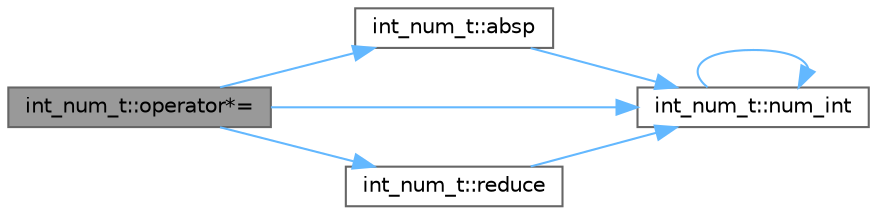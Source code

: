 digraph "int_num_t::operator*="
{
 // INTERACTIVE_SVG=YES
 // LATEX_PDF_SIZE
  bgcolor="transparent";
  edge [fontname=Helvetica,fontsize=10,labelfontname=Helvetica,labelfontsize=10];
  node [fontname=Helvetica,fontsize=10,shape=box,height=0.2,width=0.4];
  rankdir="LR";
  Node1 [label="int_num_t::operator*=",height=0.2,width=0.4,color="gray40", fillcolor="grey60", style="filled", fontcolor="black",tooltip=" "];
  Node1 -> Node2 [color="steelblue1",style="solid"];
  Node2 [label="int_num_t::absp",height=0.2,width=0.4,color="grey40", fillcolor="white", style="filled",URL="$structint__num__t.html#acf8be3251610cf7365b5a7ae48dfa001",tooltip=" "];
  Node2 -> Node3 [color="steelblue1",style="solid"];
  Node3 [label="int_num_t::num_int",height=0.2,width=0.4,color="grey40", fillcolor="white", style="filled",URL="$structint__num__t.html#ae209e7a115353db1633459a602d24e0b",tooltip=" "];
  Node3 -> Node3 [color="steelblue1",style="solid"];
  Node1 -> Node3 [color="steelblue1",style="solid"];
  Node1 -> Node4 [color="steelblue1",style="solid"];
  Node4 [label="int_num_t::reduce",height=0.2,width=0.4,color="grey40", fillcolor="white", style="filled",URL="$structint__num__t.html#a399984c0c867c6e3a5b15aaed4e1d465",tooltip=" "];
  Node4 -> Node3 [color="steelblue1",style="solid"];
}
